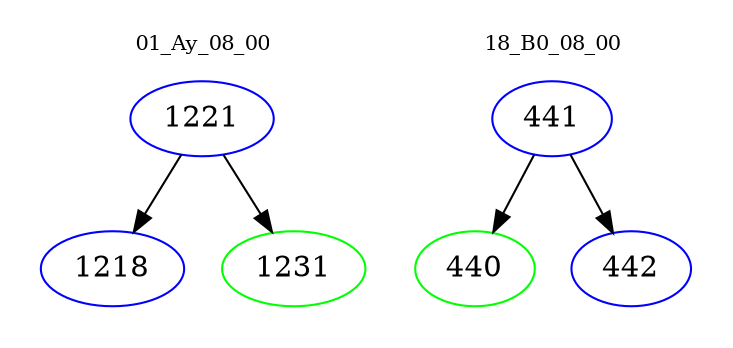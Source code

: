 digraph{
subgraph cluster_0 {
color = white
label = "01_Ay_08_00";
fontsize=10;
T0_1221 [label="1221", color="blue"]
T0_1221 -> T0_1218 [color="black"]
T0_1218 [label="1218", color="blue"]
T0_1221 -> T0_1231 [color="black"]
T0_1231 [label="1231", color="green"]
}
subgraph cluster_1 {
color = white
label = "18_B0_08_00";
fontsize=10;
T1_441 [label="441", color="blue"]
T1_441 -> T1_440 [color="black"]
T1_440 [label="440", color="green"]
T1_441 -> T1_442 [color="black"]
T1_442 [label="442", color="blue"]
}
}
